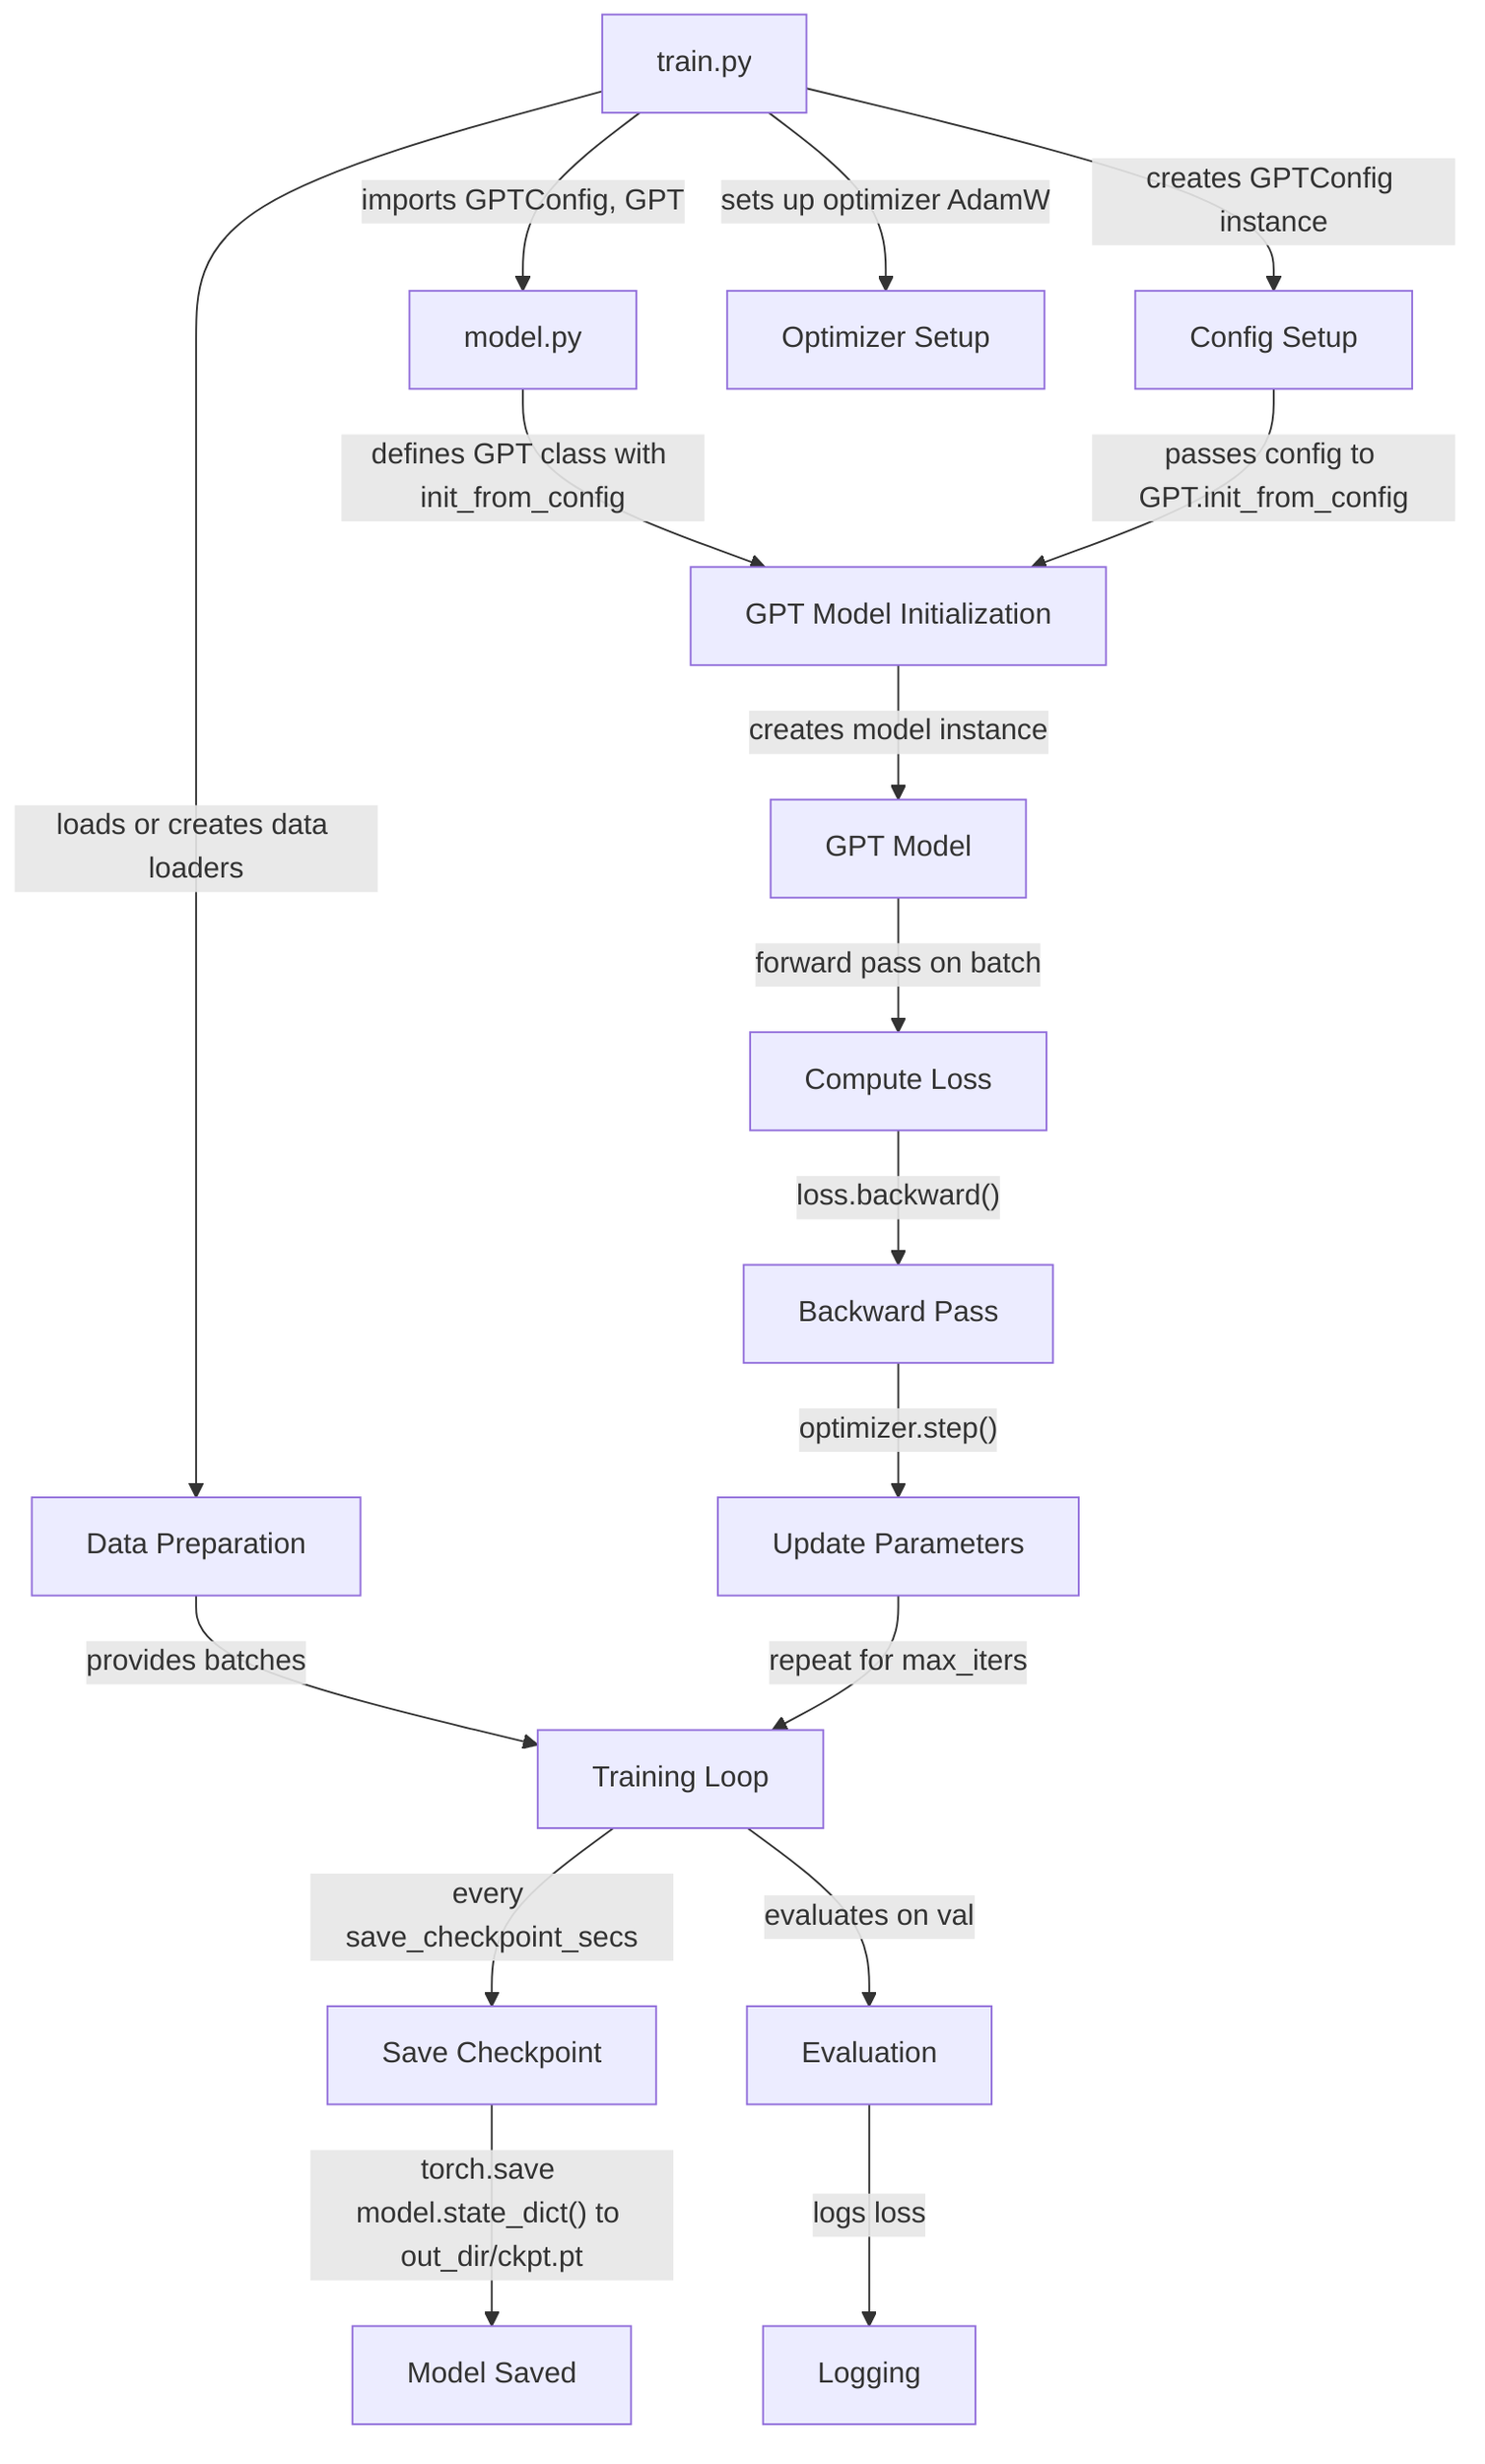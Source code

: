 graph TD
    A[train.py] -->|imports GPTConfig, GPT| B[model.py]
    B -->|defines GPT class with init_from_config| C[GPT Model Initialization]
    A -->|creates GPTConfig instance| D[Config Setup]
    D -->|passes config to GPT.init_from_config| C
    C -->|creates model instance| E[GPT Model]
    A -->|sets up optimizer AdamW| F[Optimizer Setup]
    A -->|loads or creates data loaders| G[Data Preparation]
    G -->|provides batches| H[Training Loop]
    E -->|forward pass on batch| I[Compute Loss]
    I -->|"loss.backward()"| J[Backward Pass]
    J -->|"optimizer.step()"| K[Update Parameters]
    K -->|repeat for max_iters| H
    H -->|every save_checkpoint_secs| L[Save Checkpoint]
    L -->|"torch.save model.state_dict() to out_dir/ckpt.pt"| M[Model Saved]
    H -->|evaluates on val| N[Evaluation]
    N -->|logs loss| O[Logging]